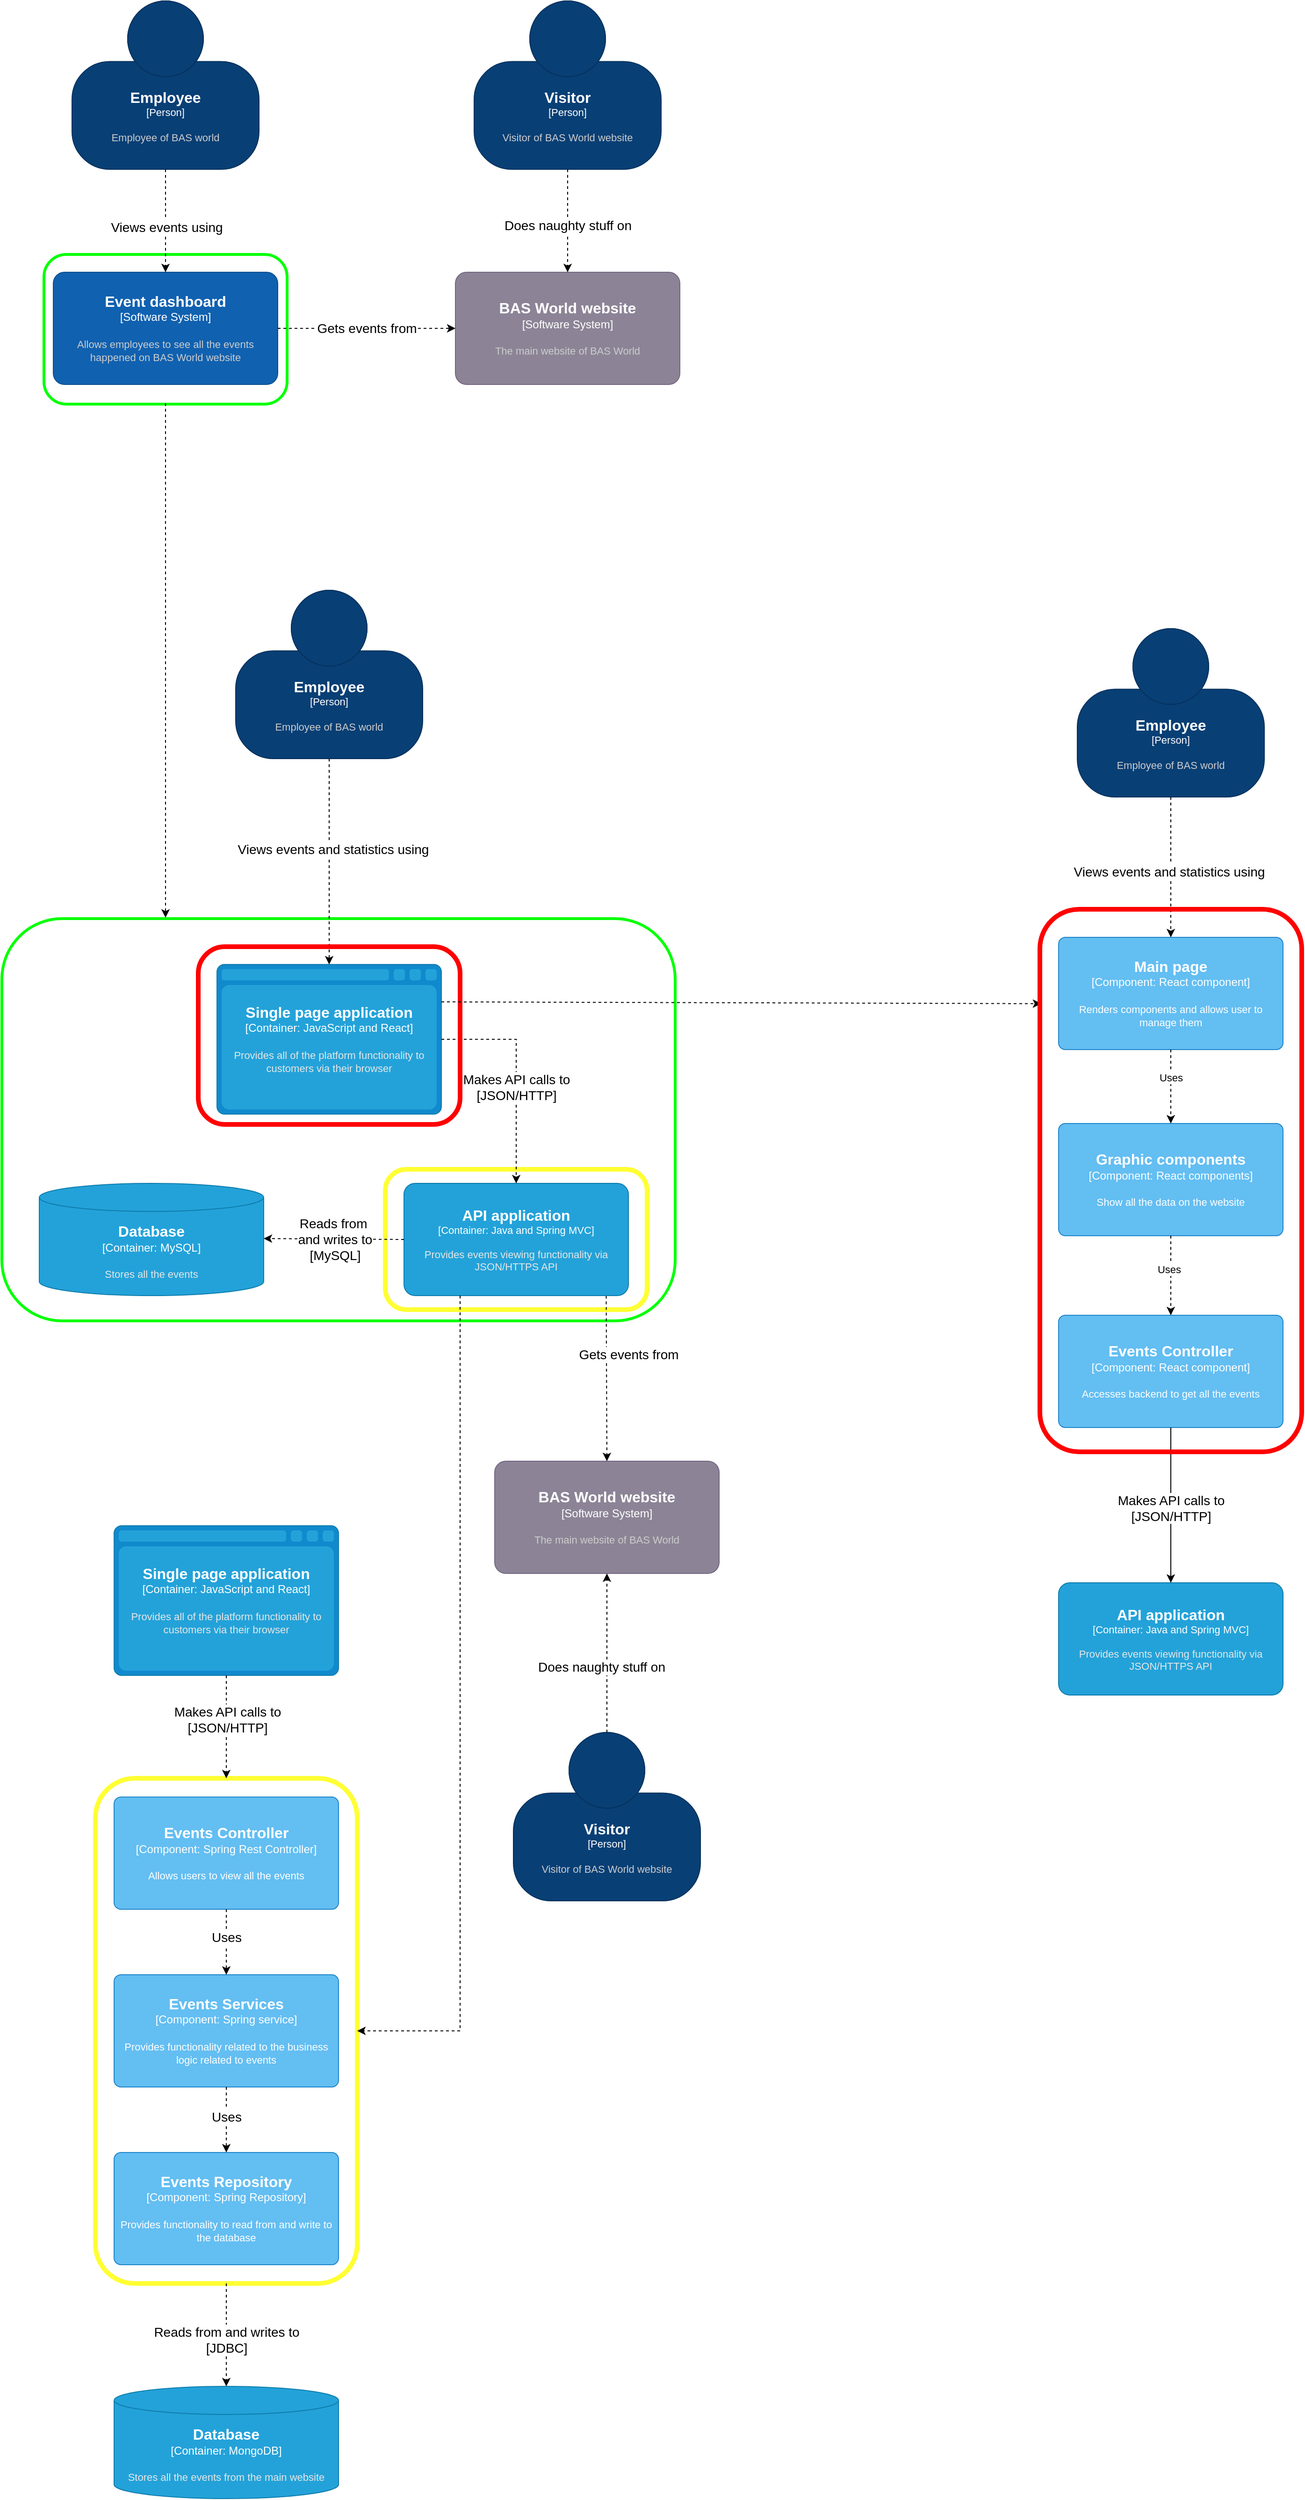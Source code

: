 <mxfile version="24.8.6">
  <diagram name="Страница — 1" id="iFtCCB1Lpac170aaKPpc">
    <mxGraphModel dx="1103" dy="594" grid="1" gridSize="10" guides="1" tooltips="1" connect="1" arrows="1" fold="1" page="1" pageScale="1" pageWidth="1169" pageHeight="827" math="0" shadow="0">
      <root>
        <mxCell id="0" />
        <mxCell id="1" parent="0" />
        <mxCell id="_VTtjqQ9TF57_BV2BsiT-55" value="" style="rounded=1;whiteSpace=wrap;html=1;fillColor=none;strokeWidth=5;strokeColor=#FFFF33;" parent="1" vertex="1">
          <mxGeometry x="120" y="2039" width="280" height="540" as="geometry" />
        </mxCell>
        <mxCell id="_VTtjqQ9TF57_BV2BsiT-54" value="" style="rounded=1;whiteSpace=wrap;html=1;strokeWidth=5;fillColor=none;strokeColor=#FFFF33;" parent="1" vertex="1">
          <mxGeometry x="430" y="1388" width="280" height="150" as="geometry" />
        </mxCell>
        <mxCell id="_VTtjqQ9TF57_BV2BsiT-13" value="" style="rounded=1;whiteSpace=wrap;html=1;strokeWidth=3;strokeColor=#00FF00;fillColor=none;" parent="1" vertex="1">
          <mxGeometry x="65" y="410" width="260" height="160" as="geometry" />
        </mxCell>
        <object placeholders="1" c4Name="Employee" c4Type="Person" c4Description="Employee of BAS world" label="&lt;font style=&quot;font-size: 16px&quot;&gt;&lt;b&gt;%c4Name%&lt;/b&gt;&lt;/font&gt;&lt;div&gt;[%c4Type%]&lt;/div&gt;&lt;br&gt;&lt;div&gt;&lt;font style=&quot;font-size: 11px&quot;&gt;&lt;font color=&quot;#cccccc&quot;&gt;%c4Description%&lt;/font&gt;&lt;/div&gt;" id="_VTtjqQ9TF57_BV2BsiT-1">
          <mxCell style="html=1;fontSize=11;dashed=0;whiteSpace=wrap;fillColor=#083F75;strokeColor=#06315C;fontColor=#ffffff;shape=mxgraph.c4.person2;align=center;metaEdit=1;points=[[0.5,0,0],[1,0.5,0],[1,0.75,0],[0.75,1,0],[0.5,1,0],[0.25,1,0],[0,0.75,0],[0,0.5,0]];resizable=0;" parent="1" vertex="1">
            <mxGeometry x="95" y="139" width="200" height="180" as="geometry" />
          </mxCell>
        </object>
        <object placeholders="1" c4Name="Visitor" c4Type="Person" c4Description="Visitor of BAS World website" label="&lt;font style=&quot;font-size: 16px&quot;&gt;&lt;b&gt;%c4Name%&lt;/b&gt;&lt;/font&gt;&lt;div&gt;[%c4Type%]&lt;/div&gt;&lt;br&gt;&lt;div&gt;&lt;font style=&quot;font-size: 11px&quot;&gt;&lt;font color=&quot;#cccccc&quot;&gt;%c4Description%&lt;/font&gt;&lt;/div&gt;" id="_VTtjqQ9TF57_BV2BsiT-2">
          <mxCell style="html=1;fontSize=11;dashed=0;whiteSpace=wrap;fillColor=#083F75;strokeColor=#06315C;fontColor=#ffffff;shape=mxgraph.c4.person2;align=center;metaEdit=1;points=[[0.5,0,0],[1,0.5,0],[1,0.75,0],[0.75,1,0],[0.5,1,0],[0.25,1,0],[0,0.75,0],[0,0.5,0]];resizable=0;" parent="1" vertex="1">
            <mxGeometry x="525" y="139" width="200" height="180" as="geometry" />
          </mxCell>
        </object>
        <object placeholders="1" c4Name="Event dashboard" c4Type="Software System" c4Description="Allows employees to see all the events happened on BAS World website" label="&lt;font style=&quot;font-size: 16px&quot;&gt;&lt;b&gt;%c4Name%&lt;/b&gt;&lt;/font&gt;&lt;div&gt;[%c4Type%]&lt;/div&gt;&lt;br&gt;&lt;div&gt;&lt;font style=&quot;font-size: 11px&quot;&gt;&lt;font color=&quot;#cccccc&quot;&gt;%c4Description%&lt;/font&gt;&lt;/div&gt;" id="_VTtjqQ9TF57_BV2BsiT-3">
          <mxCell style="rounded=1;whiteSpace=wrap;html=1;labelBackgroundColor=none;fillColor=#1061B0;fontColor=#ffffff;align=center;arcSize=10;strokeColor=#0D5091;metaEdit=1;resizable=0;points=[[0.25,0,0],[0.5,0,0],[0.75,0,0],[1,0.25,0],[1,0.5,0],[1,0.75,0],[0.75,1,0],[0.5,1,0],[0.25,1,0],[0,0.75,0],[0,0.5,0],[0,0.25,0]];" parent="1" vertex="1">
            <mxGeometry x="75" y="429" width="240" height="120" as="geometry" />
          </mxCell>
        </object>
        <object placeholders="1" c4Name="BAS World website" c4Type="Software System" c4Description="The main website of BAS World" label="&lt;font style=&quot;font-size: 16px&quot;&gt;&lt;b&gt;%c4Name%&lt;/b&gt;&lt;/font&gt;&lt;div&gt;[%c4Type%]&lt;/div&gt;&lt;br&gt;&lt;div&gt;&lt;font style=&quot;font-size: 11px&quot;&gt;&lt;font color=&quot;#cccccc&quot;&gt;%c4Description%&lt;/font&gt;&lt;/div&gt;" id="_VTtjqQ9TF57_BV2BsiT-5">
          <mxCell style="rounded=1;whiteSpace=wrap;html=1;labelBackgroundColor=none;fillColor=#8C8496;fontColor=#ffffff;align=center;arcSize=10;strokeColor=#736782;metaEdit=1;resizable=0;points=[[0.25,0,0],[0.5,0,0],[0.75,0,0],[1,0.25,0],[1,0.5,0],[1,0.75,0],[0.75,1,0],[0.5,1,0],[0.25,1,0],[0,0.75,0],[0,0.5,0],[0,0.25,0]];" parent="1" vertex="1">
            <mxGeometry x="505" y="429" width="240" height="120" as="geometry" />
          </mxCell>
        </object>
        <mxCell id="_VTtjqQ9TF57_BV2BsiT-7" value="" style="endArrow=classic;html=1;rounded=0;dashed=1;exitX=0.5;exitY=1;exitDx=0;exitDy=0;exitPerimeter=0;entryX=0.5;entryY=0;entryDx=0;entryDy=0;entryPerimeter=0;" parent="1" source="_VTtjqQ9TF57_BV2BsiT-1" target="_VTtjqQ9TF57_BV2BsiT-3" edge="1">
          <mxGeometry width="50" height="50" relative="1" as="geometry">
            <mxPoint x="-145" y="209" as="sourcePoint" />
            <mxPoint x="-95" y="159" as="targetPoint" />
          </mxGeometry>
        </mxCell>
        <mxCell id="_VTtjqQ9TF57_BV2BsiT-9" value="&lt;font style=&quot;font-size: 14px;&quot;&gt;Views events using&lt;/font&gt;" style="edgeLabel;html=1;align=center;verticalAlign=middle;resizable=0;points=[];" parent="_VTtjqQ9TF57_BV2BsiT-7" vertex="1" connectable="0">
          <mxGeometry x="0.127" y="1" relative="1" as="geometry">
            <mxPoint as="offset" />
          </mxGeometry>
        </mxCell>
        <mxCell id="_VTtjqQ9TF57_BV2BsiT-8" value="" style="endArrow=classic;html=1;rounded=0;dashed=1;exitX=0.5;exitY=1;exitDx=0;exitDy=0;exitPerimeter=0;entryX=0.5;entryY=0;entryDx=0;entryDy=0;entryPerimeter=0;" parent="1" source="_VTtjqQ9TF57_BV2BsiT-2" target="_VTtjqQ9TF57_BV2BsiT-5" edge="1">
          <mxGeometry width="50" height="50" relative="1" as="geometry">
            <mxPoint x="-75" y="179" as="sourcePoint" />
            <mxPoint x="-25" y="129" as="targetPoint" />
          </mxGeometry>
        </mxCell>
        <mxCell id="_VTtjqQ9TF57_BV2BsiT-10" value="&lt;font style=&quot;font-size: 14px;&quot;&gt;Does naughty stuff on&lt;/font&gt;" style="edgeLabel;html=1;align=center;verticalAlign=middle;resizable=0;points=[];" parent="_VTtjqQ9TF57_BV2BsiT-8" vertex="1" connectable="0">
          <mxGeometry x="-0.073" y="3" relative="1" as="geometry">
            <mxPoint x="-3" y="9" as="offset" />
          </mxGeometry>
        </mxCell>
        <mxCell id="_VTtjqQ9TF57_BV2BsiT-11" value="" style="endArrow=classic;html=1;rounded=0;exitX=1;exitY=0.5;exitDx=0;exitDy=0;exitPerimeter=0;entryX=0;entryY=0.5;entryDx=0;entryDy=0;entryPerimeter=0;dashed=1;" parent="1" source="_VTtjqQ9TF57_BV2BsiT-3" target="_VTtjqQ9TF57_BV2BsiT-5" edge="1">
          <mxGeometry width="50" height="50" relative="1" as="geometry">
            <mxPoint x="345" y="799" as="sourcePoint" />
            <mxPoint x="395" y="749" as="targetPoint" />
          </mxGeometry>
        </mxCell>
        <mxCell id="_VTtjqQ9TF57_BV2BsiT-12" value="&lt;font style=&quot;font-size: 14px;&quot;&gt;Gets events from&lt;/font&gt;" style="edgeLabel;html=1;align=center;verticalAlign=middle;resizable=0;points=[];" parent="_VTtjqQ9TF57_BV2BsiT-11" vertex="1" connectable="0">
          <mxGeometry x="-0.263" y="-2" relative="1" as="geometry">
            <mxPoint x="25" y="-2" as="offset" />
          </mxGeometry>
        </mxCell>
        <mxCell id="_VTtjqQ9TF57_BV2BsiT-17" value="" style="endArrow=classic;html=1;rounded=0;exitX=0.5;exitY=1;exitDx=0;exitDy=0;entryX=0.25;entryY=0;entryDx=0;entryDy=0;dashed=1;" parent="1" edge="1">
          <mxGeometry width="50" height="50" relative="1" as="geometry">
            <mxPoint x="195" y="569" as="sourcePoint" />
            <mxPoint x="195" y="1119" as="targetPoint" />
          </mxGeometry>
        </mxCell>
        <mxCell id="_VTtjqQ9TF57_BV2BsiT-18" value="" style="rounded=1;whiteSpace=wrap;html=1;strokeWidth=3;strokeColor=#00FF00;fillColor=none;" parent="1" vertex="1">
          <mxGeometry x="20" y="1120" width="720" height="430" as="geometry" />
        </mxCell>
        <object placeholders="1" c4Name="Employee" c4Type="Person" c4Description="Employee of BAS world" label="&lt;font style=&quot;font-size: 16px&quot;&gt;&lt;b&gt;%c4Name%&lt;/b&gt;&lt;/font&gt;&lt;div&gt;[%c4Type%]&lt;/div&gt;&lt;br&gt;&lt;div&gt;&lt;font style=&quot;font-size: 11px&quot;&gt;&lt;font color=&quot;#cccccc&quot;&gt;%c4Description%&lt;/font&gt;&lt;/div&gt;" id="_VTtjqQ9TF57_BV2BsiT-19">
          <mxCell style="html=1;fontSize=11;dashed=0;whiteSpace=wrap;fillColor=#083F75;strokeColor=#06315C;fontColor=#ffffff;shape=mxgraph.c4.person2;align=center;metaEdit=1;points=[[0.5,0,0],[1,0.5,0],[1,0.75,0],[0.75,1,0],[0.5,1,0],[0.25,1,0],[0,0.75,0],[0,0.5,0]];resizable=0;" parent="1" vertex="1">
            <mxGeometry x="270" y="769" width="200" height="180" as="geometry" />
          </mxCell>
        </object>
        <object placeholders="1" c4Name="Visitor" c4Type="Person" c4Description="Visitor of BAS World website" label="&lt;font style=&quot;font-size: 16px&quot;&gt;&lt;b&gt;%c4Name%&lt;/b&gt;&lt;/font&gt;&lt;div&gt;[%c4Type%]&lt;/div&gt;&lt;br&gt;&lt;div&gt;&lt;font style=&quot;font-size: 11px&quot;&gt;&lt;font color=&quot;#cccccc&quot;&gt;%c4Description%&lt;/font&gt;&lt;/div&gt;" id="_VTtjqQ9TF57_BV2BsiT-20">
          <mxCell style="html=1;fontSize=11;dashed=0;whiteSpace=wrap;fillColor=#083F75;strokeColor=#06315C;fontColor=#ffffff;shape=mxgraph.c4.person2;align=center;metaEdit=1;points=[[0.5,0,0],[1,0.5,0],[1,0.75,0],[0.75,1,0],[0.5,1,0],[0.25,1,0],[0,0.75,0],[0,0.5,0]];resizable=0;" parent="1" vertex="1">
            <mxGeometry x="567" y="1990" width="200" height="180" as="geometry" />
          </mxCell>
        </object>
        <object placeholders="1" c4Name="BAS World website" c4Type="Software System" c4Description="The main website of BAS World" label="&lt;font style=&quot;font-size: 16px&quot;&gt;&lt;b&gt;%c4Name%&lt;/b&gt;&lt;/font&gt;&lt;div&gt;[%c4Type%]&lt;/div&gt;&lt;br&gt;&lt;div&gt;&lt;font style=&quot;font-size: 11px&quot;&gt;&lt;font color=&quot;#cccccc&quot;&gt;%c4Description%&lt;/font&gt;&lt;/div&gt;" id="_VTtjqQ9TF57_BV2BsiT-22">
          <mxCell style="rounded=1;whiteSpace=wrap;html=1;labelBackgroundColor=none;fillColor=#8C8496;fontColor=#ffffff;align=center;arcSize=10;strokeColor=#736782;metaEdit=1;resizable=0;points=[[0.25,0,0],[0.5,0,0],[0.75,0,0],[1,0.25,0],[1,0.5,0],[1,0.75,0],[0.75,1,0],[0.5,1,0],[0.25,1,0],[0,0.75,0],[0,0.5,0],[0,0.25,0]];" parent="1" vertex="1">
            <mxGeometry x="547" y="1700" width="240" height="120" as="geometry" />
          </mxCell>
        </object>
        <mxCell id="_VTtjqQ9TF57_BV2BsiT-25" value="" style="endArrow=classic;html=1;rounded=0;dashed=1;exitX=0.5;exitY=0;exitDx=0;exitDy=0;exitPerimeter=0;entryX=0.5;entryY=1;entryDx=0;entryDy=0;entryPerimeter=0;" parent="1" source="_VTtjqQ9TF57_BV2BsiT-20" edge="1" target="_VTtjqQ9TF57_BV2BsiT-22">
          <mxGeometry width="50" height="50" relative="1" as="geometry">
            <mxPoint x="490" y="999" as="sourcePoint" />
            <mxPoint x="1020" y="1402" as="targetPoint" />
          </mxGeometry>
        </mxCell>
        <mxCell id="_VTtjqQ9TF57_BV2BsiT-26" value="&lt;font style=&quot;font-size: 14px;&quot;&gt;Does naughty stuff on&lt;/font&gt;" style="edgeLabel;html=1;align=center;verticalAlign=middle;resizable=0;points=[];" parent="_VTtjqQ9TF57_BV2BsiT-25" vertex="1" connectable="0">
          <mxGeometry x="-0.073" y="3" relative="1" as="geometry">
            <mxPoint x="-3" y="9" as="offset" />
          </mxGeometry>
        </mxCell>
        <mxCell id="_VTtjqQ9TF57_BV2BsiT-27" value="" style="endArrow=classic;html=1;rounded=0;entryX=0.5;entryY=0;entryDx=0;entryDy=0;entryPerimeter=0;dashed=1;exitX=0.901;exitY=1.002;exitDx=0;exitDy=0;exitPerimeter=0;" parent="1" source="_VTtjqQ9TF57_BV2BsiT-31" edge="1" target="_VTtjqQ9TF57_BV2BsiT-22">
          <mxGeometry width="50" height="50" relative="1" as="geometry">
            <mxPoint x="1230" y="1309" as="sourcePoint" />
            <mxPoint x="900" y="1462" as="targetPoint" />
          </mxGeometry>
        </mxCell>
        <mxCell id="_VTtjqQ9TF57_BV2BsiT-28" value="&lt;font style=&quot;font-size: 14px;&quot;&gt;Gets events from&lt;/font&gt;" style="edgeLabel;html=1;align=center;verticalAlign=middle;resizable=0;points=[];" parent="_VTtjqQ9TF57_BV2BsiT-27" vertex="1" connectable="0">
          <mxGeometry x="-0.263" y="-2" relative="1" as="geometry">
            <mxPoint x="25" y="-2" as="offset" />
          </mxGeometry>
        </mxCell>
        <object placeholders="1" c4Name="Single page application" c4Type="Container" c4Technology="JavaScript and React" c4Description="Provides all of the platform functionality to customers via their browser " label="&lt;font style=&quot;font-size: 16px&quot;&gt;&lt;b&gt;%c4Name%&lt;/b&gt;&lt;/font&gt;&lt;div&gt;[%c4Type%:&amp;nbsp;%c4Technology%]&lt;/div&gt;&lt;br&gt;&lt;div&gt;&lt;font style=&quot;font-size: 11px&quot;&gt;&lt;font color=&quot;#E6E6E6&quot;&gt;%c4Description%&lt;/font&gt;&lt;/div&gt;" id="_VTtjqQ9TF57_BV2BsiT-30">
          <mxCell style="shape=mxgraph.c4.webBrowserContainer2;whiteSpace=wrap;html=1;boundedLbl=1;rounded=0;labelBackgroundColor=none;strokeColor=#118ACD;fillColor=#23A2D9;strokeColor=#118ACD;strokeColor2=#0E7DAD;fontSize=12;fontColor=#ffffff;align=center;metaEdit=1;points=[[0.5,0,0],[1,0.25,0],[1,0.5,0],[1,0.75,0],[0.5,1,0],[0,0.75,0],[0,0.5,0],[0,0.25,0]];resizable=0;direction=east;" parent="1" vertex="1">
            <mxGeometry x="250" y="1169" width="240" height="160" as="geometry" />
          </mxCell>
        </object>
        <object placeholders="1" c4Name="API application" c4Type="Container" c4Technology="Java and Spring MVC" c4Description="Provides events viewing functionality via JSON/HTTPS API" label="&lt;font style=&quot;font-size: 16px&quot;&gt;&lt;b&gt;%c4Name%&lt;/b&gt;&lt;/font&gt;&lt;div&gt;[%c4Type%: %c4Technology%]&lt;/div&gt;&lt;br&gt;&lt;div&gt;&lt;font style=&quot;font-size: 11px&quot;&gt;&lt;font color=&quot;#E6E6E6&quot;&gt;%c4Description%&lt;/font&gt;&lt;/div&gt;" id="_VTtjqQ9TF57_BV2BsiT-31">
          <mxCell style="rounded=1;whiteSpace=wrap;html=1;fontSize=11;labelBackgroundColor=none;fillColor=#23A2D9;fontColor=#ffffff;align=center;arcSize=10;strokeColor=#0E7DAD;metaEdit=1;resizable=0;points=[[0.25,0,0],[0.5,0,0],[0.75,0,0],[1,0.25,0],[1,0.5,0],[1,0.75,0],[0.75,1,0],[0.5,1,0],[0.25,1,0],[0,0.75,0],[0,0.5,0],[0,0.25,0]];" parent="1" vertex="1">
            <mxGeometry x="450" y="1403" width="240" height="120" as="geometry" />
          </mxCell>
        </object>
        <object placeholders="1" c4Name="Database" c4Type="Container" c4Technology="MySQL" c4Description="Stores all the events" label="&lt;font style=&quot;font-size: 16px&quot;&gt;&lt;b&gt;%c4Name%&lt;/b&gt;&lt;/font&gt;&lt;div&gt;[%c4Type%:&amp;nbsp;%c4Technology%]&lt;/div&gt;&lt;br&gt;&lt;div&gt;&lt;font style=&quot;font-size: 11px&quot;&gt;&lt;font color=&quot;#E6E6E6&quot;&gt;%c4Description%&lt;/font&gt;&lt;/div&gt;" id="_VTtjqQ9TF57_BV2BsiT-33">
          <mxCell style="shape=cylinder3;size=15;whiteSpace=wrap;html=1;boundedLbl=1;rounded=0;labelBackgroundColor=none;fillColor=#23A2D9;fontSize=12;fontColor=#ffffff;align=center;strokeColor=#0E7DAD;metaEdit=1;points=[[0.5,0,0],[1,0.25,0],[1,0.5,0],[1,0.75,0],[0.5,1,0],[0,0.75,0],[0,0.5,0],[0,0.25,0]];resizable=0;" parent="1" vertex="1">
            <mxGeometry x="60" y="1403" width="240" height="120" as="geometry" />
          </mxCell>
        </object>
        <mxCell id="_VTtjqQ9TF57_BV2BsiT-36" value="" style="endArrow=classic;html=1;rounded=0;exitX=1;exitY=0.5;exitDx=0;exitDy=0;exitPerimeter=0;entryX=0.5;entryY=0;entryDx=0;entryDy=0;entryPerimeter=0;dashed=1;" parent="1" source="_VTtjqQ9TF57_BV2BsiT-30" target="_VTtjqQ9TF57_BV2BsiT-31" edge="1">
          <mxGeometry width="50" height="50" relative="1" as="geometry">
            <mxPoint x="390" y="1392" as="sourcePoint" />
            <mxPoint x="440" y="1342" as="targetPoint" />
            <Array as="points">
              <mxPoint x="570" y="1249" />
            </Array>
          </mxGeometry>
        </mxCell>
        <mxCell id="_VTtjqQ9TF57_BV2BsiT-37" value="&lt;font style=&quot;font-size: 14px;&quot;&gt;Makes API calls to&lt;/font&gt;&lt;div&gt;&lt;font style=&quot;font-size: 14px;&quot;&gt;[JSON/HTTP]&lt;/font&gt;&lt;/div&gt;" style="edgeLabel;html=1;align=center;verticalAlign=middle;resizable=0;points=[];" parent="_VTtjqQ9TF57_BV2BsiT-36" vertex="1" connectable="0">
          <mxGeometry x="0.247" y="1" relative="1" as="geometry">
            <mxPoint x="-1" y="-15" as="offset" />
          </mxGeometry>
        </mxCell>
        <mxCell id="_VTtjqQ9TF57_BV2BsiT-38" value="" style="endArrow=classic;html=1;rounded=0;exitX=0;exitY=0.5;exitDx=0;exitDy=0;exitPerimeter=0;entryX=1;entryY=0.5;entryDx=0;entryDy=0;entryPerimeter=0;dashed=1;" parent="1" source="_VTtjqQ9TF57_BV2BsiT-31" edge="1">
          <mxGeometry width="50" height="50" relative="1" as="geometry">
            <mxPoint x="260" y="1632" as="sourcePoint" />
            <mxPoint x="300" y="1462" as="targetPoint" />
          </mxGeometry>
        </mxCell>
        <mxCell id="_VTtjqQ9TF57_BV2BsiT-39" value="&lt;font style=&quot;font-size: 14px;&quot;&gt;Reads from&amp;nbsp;&lt;/font&gt;&lt;div&gt;&lt;font style=&quot;font-size: 14px;&quot;&gt;and writes to&lt;/font&gt;&lt;/div&gt;&lt;div&gt;&lt;font style=&quot;font-size: 14px;&quot;&gt;[MySQL]&lt;/font&gt;&lt;/div&gt;" style="edgeLabel;html=1;align=center;verticalAlign=middle;resizable=0;points=[];" parent="_VTtjqQ9TF57_BV2BsiT-38" vertex="1" connectable="0">
          <mxGeometry x="-0.086" relative="1" as="geometry">
            <mxPoint x="-6" as="offset" />
          </mxGeometry>
        </mxCell>
        <mxCell id="_VTtjqQ9TF57_BV2BsiT-40" value="" style="endArrow=classic;html=1;rounded=0;exitX=0.5;exitY=1;exitDx=0;exitDy=0;exitPerimeter=0;entryX=0.5;entryY=0;entryDx=0;entryDy=0;entryPerimeter=0;dashed=1;" parent="1" source="_VTtjqQ9TF57_BV2BsiT-19" target="_VTtjqQ9TF57_BV2BsiT-30" edge="1">
          <mxGeometry width="50" height="50" relative="1" as="geometry">
            <mxPoint x="870" y="1399" as="sourcePoint" />
            <mxPoint x="800" y="1029" as="targetPoint" />
          </mxGeometry>
        </mxCell>
        <mxCell id="_VTtjqQ9TF57_BV2BsiT-41" value="&lt;font style=&quot;font-size: 14px;&quot;&gt;Views events and statistics using&lt;/font&gt;" style="edgeLabel;html=1;align=center;verticalAlign=middle;resizable=0;points=[];" parent="_VTtjqQ9TF57_BV2BsiT-40" vertex="1" connectable="0">
          <mxGeometry x="-0.119" y="4" relative="1" as="geometry">
            <mxPoint as="offset" />
          </mxGeometry>
        </mxCell>
        <object placeholders="1" c4Name="Single page application" c4Type="Container" c4Technology="JavaScript and React" c4Description="Provides all of the platform functionality to customers via their browser " label="&lt;font style=&quot;font-size: 16px&quot;&gt;&lt;b&gt;%c4Name%&lt;/b&gt;&lt;/font&gt;&lt;div&gt;[%c4Type%:&amp;nbsp;%c4Technology%]&lt;/div&gt;&lt;br&gt;&lt;div&gt;&lt;font style=&quot;font-size: 11px&quot;&gt;&lt;font color=&quot;#E6E6E6&quot;&gt;%c4Description%&lt;/font&gt;&lt;/div&gt;" id="_VTtjqQ9TF57_BV2BsiT-42">
          <mxCell style="shape=mxgraph.c4.webBrowserContainer2;whiteSpace=wrap;html=1;boundedLbl=1;rounded=0;labelBackgroundColor=none;strokeColor=#118ACD;fillColor=#23A2D9;strokeColor=#118ACD;strokeColor2=#0E7DAD;fontSize=12;fontColor=#ffffff;align=center;metaEdit=1;points=[[0.5,0,0],[1,0.25,0],[1,0.5,0],[1,0.75,0],[0.5,1,0],[0,0.75,0],[0,0.5,0],[0,0.25,0]];resizable=0;direction=east;" parent="1" vertex="1">
            <mxGeometry x="140" y="1769" width="240" height="160" as="geometry" />
          </mxCell>
        </object>
        <object placeholders="1" c4Name="Database" c4Type="Container" c4Technology="MongoDB" c4Description="Stores all the events from the main website" label="&lt;font style=&quot;font-size: 16px&quot;&gt;&lt;b&gt;%c4Name%&lt;/b&gt;&lt;/font&gt;&lt;div&gt;[%c4Type%:&amp;nbsp;%c4Technology%]&lt;/div&gt;&lt;br&gt;&lt;div&gt;&lt;font style=&quot;font-size: 11px&quot;&gt;&lt;font color=&quot;#E6E6E6&quot;&gt;%c4Description%&lt;/font&gt;&lt;/div&gt;" id="_VTtjqQ9TF57_BV2BsiT-43">
          <mxCell style="shape=cylinder3;size=15;whiteSpace=wrap;html=1;boundedLbl=1;rounded=0;labelBackgroundColor=none;fillColor=#23A2D9;fontSize=12;fontColor=#ffffff;align=center;strokeColor=#0E7DAD;metaEdit=1;points=[[0.5,0,0],[1,0.25,0],[1,0.5,0],[1,0.75,0],[0.5,1,0],[0,0.75,0],[0,0.5,0],[0,0.25,0]];resizable=0;" parent="1" vertex="1">
            <mxGeometry x="140" y="2689" width="240" height="120" as="geometry" />
          </mxCell>
        </object>
        <object placeholders="1" c4Name="Events Controller" c4Type="Component" c4Technology="Spring Rest Controller" c4Description="Allows users to view all the events" label="&lt;font style=&quot;font-size: 16px&quot;&gt;&lt;b&gt;%c4Name%&lt;/b&gt;&lt;/font&gt;&lt;div&gt;[%c4Type%: %c4Technology%]&lt;/div&gt;&lt;br&gt;&lt;div&gt;&lt;font style=&quot;font-size: 11px&quot;&gt;%c4Description%&lt;/font&gt;&lt;/div&gt;" id="_VTtjqQ9TF57_BV2BsiT-45">
          <mxCell style="rounded=1;whiteSpace=wrap;html=1;labelBackgroundColor=none;fillColor=#63BEF2;fontColor=#ffffff;align=center;arcSize=6;strokeColor=#2086C9;metaEdit=1;resizable=0;points=[[0.25,0,0],[0.5,0,0],[0.75,0,0],[1,0.25,0],[1,0.5,0],[1,0.75,0],[0.75,1,0],[0.5,1,0],[0.25,1,0],[0,0.75,0],[0,0.5,0],[0,0.25,0]];" parent="1" vertex="1">
            <mxGeometry x="140" y="2059" width="240" height="120" as="geometry" />
          </mxCell>
        </object>
        <object placeholders="1" c4Name="Events Services" c4Type="Component" c4Technology="Spring service" c4Description="Provides functionality related to the business logic related to events" label="&lt;font style=&quot;font-size: 16px&quot;&gt;&lt;b&gt;%c4Name%&lt;/b&gt;&lt;/font&gt;&lt;div&gt;[%c4Type%: %c4Technology%]&lt;/div&gt;&lt;br&gt;&lt;div&gt;&lt;font style=&quot;font-size: 11px&quot;&gt;%c4Description%&lt;/font&gt;&lt;/div&gt;" id="_VTtjqQ9TF57_BV2BsiT-47">
          <mxCell style="rounded=1;whiteSpace=wrap;html=1;labelBackgroundColor=none;fillColor=#63BEF2;fontColor=#ffffff;align=center;arcSize=6;strokeColor=#2086C9;metaEdit=1;resizable=0;points=[[0.25,0,0],[0.5,0,0],[0.75,0,0],[1,0.25,0],[1,0.5,0],[1,0.75,0],[0.75,1,0],[0.5,1,0],[0.25,1,0],[0,0.75,0],[0,0.5,0],[0,0.25,0]];" parent="1" vertex="1">
            <mxGeometry x="140" y="2249" width="240" height="120" as="geometry" />
          </mxCell>
        </object>
        <object placeholders="1" c4Name="Events Repository" c4Type="Component" c4Technology="Spring Repository" c4Description="Provides functionality to read from and write to the database" label="&lt;font style=&quot;font-size: 16px&quot;&gt;&lt;b&gt;%c4Name%&lt;/b&gt;&lt;/font&gt;&lt;div&gt;[%c4Type%: %c4Technology%]&lt;/div&gt;&lt;br&gt;&lt;div&gt;&lt;font style=&quot;font-size: 11px&quot;&gt;%c4Description%&lt;/font&gt;&lt;/div&gt;" id="_VTtjqQ9TF57_BV2BsiT-48">
          <mxCell style="rounded=1;whiteSpace=wrap;html=1;labelBackgroundColor=none;fillColor=#63BEF2;fontColor=#ffffff;align=center;arcSize=6;strokeColor=#2086C9;metaEdit=1;resizable=0;points=[[0.25,0,0],[0.5,0,0],[0.75,0,0],[1,0.25,0],[1,0.5,0],[1,0.75,0],[0.75,1,0],[0.5,1,0],[0.25,1,0],[0,0.75,0],[0,0.5,0],[0,0.25,0]];" parent="1" vertex="1">
            <mxGeometry x="140" y="2439" width="240" height="120" as="geometry" />
          </mxCell>
        </object>
        <mxCell id="_VTtjqQ9TF57_BV2BsiT-49" value="" style="endArrow=classic;html=1;rounded=0;exitX=0.5;exitY=1;exitDx=0;exitDy=0;exitPerimeter=0;dashed=1;entryX=0.5;entryY=0;entryDx=0;entryDy=0;entryPerimeter=0;" parent="1" source="_VTtjqQ9TF57_BV2BsiT-47" target="_VTtjqQ9TF57_BV2BsiT-48" edge="1">
          <mxGeometry width="50" height="50" relative="1" as="geometry">
            <mxPoint x="257.97" y="2369" as="sourcePoint" />
            <mxPoint x="241" y="2412" as="targetPoint" />
          </mxGeometry>
        </mxCell>
        <mxCell id="_VTtjqQ9TF57_BV2BsiT-50" value="&lt;font style=&quot;font-size: 14px;&quot;&gt;Uses&lt;/font&gt;" style="edgeLabel;html=1;align=center;verticalAlign=middle;resizable=0;points=[];" parent="_VTtjqQ9TF57_BV2BsiT-49" vertex="1" connectable="0">
          <mxGeometry x="-0.166" y="-2" relative="1" as="geometry">
            <mxPoint x="2" y="3" as="offset" />
          </mxGeometry>
        </mxCell>
        <mxCell id="_VTtjqQ9TF57_BV2BsiT-51" value="" style="endArrow=classic;html=1;rounded=0;exitX=0.5;exitY=1;exitDx=0;exitDy=0;exitPerimeter=0;entryX=0.5;entryY=0;entryDx=0;entryDy=0;entryPerimeter=0;dashed=1;" parent="1" source="_VTtjqQ9TF57_BV2BsiT-45" target="_VTtjqQ9TF57_BV2BsiT-47" edge="1">
          <mxGeometry width="50" height="50" relative="1" as="geometry">
            <mxPoint x="-80" y="2469" as="sourcePoint" />
            <mxPoint x="-30" y="2419" as="targetPoint" />
          </mxGeometry>
        </mxCell>
        <mxCell id="_VTtjqQ9TF57_BV2BsiT-53" value="&lt;font style=&quot;font-size: 14px;&quot;&gt;Uses&lt;/font&gt;" style="edgeLabel;html=1;align=center;verticalAlign=middle;resizable=0;points=[];" parent="_VTtjqQ9TF57_BV2BsiT-51" vertex="1" connectable="0">
          <mxGeometry x="-0.393" y="-3" relative="1" as="geometry">
            <mxPoint x="3" y="9" as="offset" />
          </mxGeometry>
        </mxCell>
        <mxCell id="_VTtjqQ9TF57_BV2BsiT-56" value="" style="endArrow=classic;html=1;rounded=0;exitX=0.5;exitY=1;exitDx=0;exitDy=0;exitPerimeter=0;entryX=0.5;entryY=0;entryDx=0;entryDy=0;dashed=1;" parent="1" source="_VTtjqQ9TF57_BV2BsiT-42" target="_VTtjqQ9TF57_BV2BsiT-55" edge="1">
          <mxGeometry width="50" height="50" relative="1" as="geometry">
            <mxPoint y="2029" as="sourcePoint" />
            <mxPoint x="120" y="1969" as="targetPoint" />
          </mxGeometry>
        </mxCell>
        <mxCell id="_VTtjqQ9TF57_BV2BsiT-57" value="&lt;font style=&quot;font-size: 14px;&quot;&gt;Makes API calls to&lt;/font&gt;&lt;div&gt;&lt;font style=&quot;font-size: 14px;&quot;&gt;[JSON/HTTP]&lt;/font&gt;&lt;/div&gt;" style="edgeLabel;html=1;align=center;verticalAlign=middle;resizable=0;points=[];" parent="_VTtjqQ9TF57_BV2BsiT-56" vertex="1" connectable="0">
          <mxGeometry x="-0.145" y="1" relative="1" as="geometry">
            <mxPoint as="offset" />
          </mxGeometry>
        </mxCell>
        <mxCell id="_VTtjqQ9TF57_BV2BsiT-58" value="" style="endArrow=classic;html=1;rounded=0;exitX=0.5;exitY=1;exitDx=0;exitDy=0;entryX=0.5;entryY=0;entryDx=0;entryDy=0;entryPerimeter=0;dashed=1;" parent="1" source="_VTtjqQ9TF57_BV2BsiT-55" target="_VTtjqQ9TF57_BV2BsiT-43" edge="1">
          <mxGeometry width="50" height="50" relative="1" as="geometry">
            <mxPoint x="-40" y="2299" as="sourcePoint" />
            <mxPoint x="10" y="2249" as="targetPoint" />
          </mxGeometry>
        </mxCell>
        <mxCell id="_VTtjqQ9TF57_BV2BsiT-59" value="&lt;font style=&quot;font-size: 14px;&quot;&gt;Reads from and writes to&lt;/font&gt;&lt;div&gt;&lt;font style=&quot;font-size: 14px;&quot;&gt;[JDBC]&lt;/font&gt;&lt;/div&gt;" style="edgeLabel;html=1;align=center;verticalAlign=middle;resizable=0;points=[];" parent="_VTtjqQ9TF57_BV2BsiT-58" vertex="1" connectable="0">
          <mxGeometry x="0.223" y="4" relative="1" as="geometry">
            <mxPoint x="-4" y="-8" as="offset" />
          </mxGeometry>
        </mxCell>
        <mxCell id="_VTtjqQ9TF57_BV2BsiT-60" value="" style="endArrow=classic;html=1;rounded=0;exitX=0.25;exitY=1;exitDx=0;exitDy=0;entryX=1;entryY=0.5;entryDx=0;entryDy=0;dashed=1;exitPerimeter=0;" parent="1" target="_VTtjqQ9TF57_BV2BsiT-55" edge="1" source="_VTtjqQ9TF57_BV2BsiT-31">
          <mxGeometry width="50" height="50" relative="1" as="geometry">
            <mxPoint x="545" y="1549" as="sourcePoint" />
            <mxPoint x="230" y="1859" as="targetPoint" />
            <Array as="points">
              <mxPoint x="510" y="2309" />
            </Array>
          </mxGeometry>
        </mxCell>
        <mxCell id="JWRWBswW9QX8F1soIHpN-3" value="" style="rounded=1;whiteSpace=wrap;html=1;strokeWidth=5;fillColor=none;strokeColor=#FF0000;" vertex="1" parent="1">
          <mxGeometry x="230" y="1150" width="280" height="190" as="geometry" />
        </mxCell>
        <mxCell id="JWRWBswW9QX8F1soIHpN-4" value="" style="endArrow=classic;html=1;rounded=0;exitX=1;exitY=0.25;exitDx=0;exitDy=0;exitPerimeter=0;dashed=1;entryX=0.005;entryY=0.174;entryDx=0;entryDy=0;entryPerimeter=0;" edge="1" parent="1" source="_VTtjqQ9TF57_BV2BsiT-30" target="JWRWBswW9QX8F1soIHpN-20">
          <mxGeometry width="50" height="50" relative="1" as="geometry">
            <mxPoint x="870.952" y="1300" as="sourcePoint" />
            <mxPoint x="1260" y="1210" as="targetPoint" />
          </mxGeometry>
        </mxCell>
        <object placeholders="1" c4Name="API application" c4Type="Container" c4Technology="Java and Spring MVC" c4Description="Provides events viewing functionality via JSON/HTTPS API" label="&lt;font style=&quot;font-size: 16px&quot;&gt;&lt;b&gt;%c4Name%&lt;/b&gt;&lt;/font&gt;&lt;div&gt;[%c4Type%: %c4Technology%]&lt;/div&gt;&lt;br&gt;&lt;div&gt;&lt;font style=&quot;font-size: 11px&quot;&gt;&lt;font color=&quot;#E6E6E6&quot;&gt;%c4Description%&lt;/font&gt;&lt;/div&gt;" id="JWRWBswW9QX8F1soIHpN-6">
          <mxCell style="rounded=1;whiteSpace=wrap;html=1;fontSize=11;labelBackgroundColor=none;fillColor=#23A2D9;fontColor=#ffffff;align=center;arcSize=10;strokeColor=#0E7DAD;metaEdit=1;resizable=0;points=[[0.25,0,0],[0.5,0,0],[0.75,0,0],[1,0.25,0],[1,0.5,0],[1,0.75,0],[0.75,1,0],[0.5,1,0],[0.25,1,0],[0,0.75,0],[0,0.5,0],[0,0.25,0]];" vertex="1" parent="1">
            <mxGeometry x="1150" y="1830" width="240" height="120" as="geometry" />
          </mxCell>
        </object>
        <object placeholders="1" c4Name="Employee" c4Type="Person" c4Description="Employee of BAS world" label="&lt;font style=&quot;font-size: 16px&quot;&gt;&lt;b&gt;%c4Name%&lt;/b&gt;&lt;/font&gt;&lt;div&gt;[%c4Type%]&lt;/div&gt;&lt;br&gt;&lt;div&gt;&lt;font style=&quot;font-size: 11px&quot;&gt;&lt;font color=&quot;#cccccc&quot;&gt;%c4Description%&lt;/font&gt;&lt;/div&gt;" id="JWRWBswW9QX8F1soIHpN-7">
          <mxCell style="html=1;fontSize=11;dashed=0;whiteSpace=wrap;fillColor=#083F75;strokeColor=#06315C;fontColor=#ffffff;shape=mxgraph.c4.person2;align=center;metaEdit=1;points=[[0.5,0,0],[1,0.5,0],[1,0.75,0],[0.75,1,0],[0.5,1,0],[0.25,1,0],[0,0.75,0],[0,0.5,0]];resizable=0;" vertex="1" parent="1">
            <mxGeometry x="1170" y="810" width="200" height="180" as="geometry" />
          </mxCell>
        </object>
        <object placeholders="1" c4Name="Events Controller" c4Type="Component" c4Technology="React component" c4Description="Accesses backend to get all the events" label="&lt;font style=&quot;font-size: 16px&quot;&gt;&lt;b&gt;%c4Name%&lt;/b&gt;&lt;/font&gt;&lt;div&gt;[%c4Type%: %c4Technology%]&lt;/div&gt;&lt;br&gt;&lt;div&gt;&lt;font style=&quot;font-size: 11px&quot;&gt;%c4Description%&lt;/font&gt;&lt;/div&gt;" id="JWRWBswW9QX8F1soIHpN-8">
          <mxCell style="rounded=1;whiteSpace=wrap;html=1;labelBackgroundColor=none;fillColor=#63BEF2;fontColor=#ffffff;align=center;arcSize=6;strokeColor=#2086C9;metaEdit=1;resizable=0;points=[[0.25,0,0],[0.5,0,0],[0.75,0,0],[1,0.25,0],[1,0.5,0],[1,0.75,0],[0.75,1,0],[0.5,1,0],[0.25,1,0],[0,0.75,0],[0,0.5,0],[0,0.25,0]];" vertex="1" parent="1">
            <mxGeometry x="1150" y="1544" width="240" height="120" as="geometry" />
          </mxCell>
        </object>
        <object placeholders="1" c4Name="Graphic components" c4Type="Component" c4Technology="React components" c4Description="Show all the data on the website" label="&lt;font style=&quot;font-size: 16px&quot;&gt;&lt;b&gt;%c4Name%&lt;/b&gt;&lt;/font&gt;&lt;div&gt;[%c4Type%: %c4Technology%]&lt;/div&gt;&lt;br&gt;&lt;div&gt;&lt;font style=&quot;font-size: 11px&quot;&gt;%c4Description%&lt;/font&gt;&lt;/div&gt;" id="JWRWBswW9QX8F1soIHpN-9">
          <mxCell style="rounded=1;whiteSpace=wrap;html=1;labelBackgroundColor=none;fillColor=#63BEF2;fontColor=#ffffff;align=center;arcSize=6;strokeColor=#2086C9;metaEdit=1;resizable=0;points=[[0.25,0,0],[0.5,0,0],[0.75,0,0],[1,0.25,0],[1,0.5,0],[1,0.75,0],[0.75,1,0],[0.5,1,0],[0.25,1,0],[0,0.75,0],[0,0.5,0],[0,0.25,0]];" vertex="1" parent="1">
            <mxGeometry x="1150" y="1339" width="240" height="120" as="geometry" />
          </mxCell>
        </object>
        <object placeholders="1" c4Name="Main page" c4Type="Component" c4Technology="React component" c4Description="Renders components and allows user to manage them" label="&lt;font style=&quot;font-size: 16px&quot;&gt;&lt;b&gt;%c4Name%&lt;/b&gt;&lt;/font&gt;&lt;div&gt;[%c4Type%: %c4Technology%]&lt;/div&gt;&lt;br&gt;&lt;div&gt;&lt;font style=&quot;font-size: 11px&quot;&gt;%c4Description%&lt;/font&gt;&lt;/div&gt;" id="JWRWBswW9QX8F1soIHpN-10">
          <mxCell style="rounded=1;whiteSpace=wrap;html=1;labelBackgroundColor=none;fillColor=#63BEF2;fontColor=#ffffff;align=center;arcSize=6;strokeColor=#2086C9;metaEdit=1;resizable=0;points=[[0.25,0,0],[0.5,0,0],[0.75,0,0],[1,0.25,0],[1,0.5,0],[1,0.75,0],[0.75,1,0],[0.5,1,0],[0.25,1,0],[0,0.75,0],[0,0.5,0],[0,0.25,0]];" vertex="1" parent="1">
            <mxGeometry x="1150" y="1140" width="240" height="120" as="geometry" />
          </mxCell>
        </object>
        <mxCell id="JWRWBswW9QX8F1soIHpN-11" value="" style="endArrow=classic;html=1;rounded=0;exitX=0.5;exitY=1;exitDx=0;exitDy=0;exitPerimeter=0;entryX=0.5;entryY=0;entryDx=0;entryDy=0;entryPerimeter=0;dashed=1;" edge="1" parent="1" source="JWRWBswW9QX8F1soIHpN-10" target="JWRWBswW9QX8F1soIHpN-9">
          <mxGeometry width="50" height="50" relative="1" as="geometry">
            <mxPoint x="1020" y="1480" as="sourcePoint" />
            <mxPoint x="1070" y="1430" as="targetPoint" />
          </mxGeometry>
        </mxCell>
        <mxCell id="JWRWBswW9QX8F1soIHpN-12" value="Uses" style="edgeLabel;html=1;align=center;verticalAlign=middle;resizable=0;points=[];" vertex="1" connectable="0" parent="JWRWBswW9QX8F1soIHpN-11">
          <mxGeometry x="-0.475" y="-1" relative="1" as="geometry">
            <mxPoint x="1" y="9" as="offset" />
          </mxGeometry>
        </mxCell>
        <mxCell id="JWRWBswW9QX8F1soIHpN-13" value="" style="endArrow=classic;html=1;rounded=0;exitX=0.5;exitY=1;exitDx=0;exitDy=0;exitPerimeter=0;entryX=0.5;entryY=0;entryDx=0;entryDy=0;entryPerimeter=0;dashed=1;" edge="1" parent="1" source="JWRWBswW9QX8F1soIHpN-9" target="JWRWBswW9QX8F1soIHpN-8">
          <mxGeometry width="50" height="50" relative="1" as="geometry">
            <mxPoint x="950" y="1480" as="sourcePoint" />
            <mxPoint x="1000" y="1430" as="targetPoint" />
          </mxGeometry>
        </mxCell>
        <mxCell id="JWRWBswW9QX8F1soIHpN-14" value="Uses" style="edgeLabel;html=1;align=center;verticalAlign=middle;resizable=0;points=[];" vertex="1" connectable="0" parent="JWRWBswW9QX8F1soIHpN-13">
          <mxGeometry x="-0.15" y="-2" relative="1" as="geometry">
            <mxPoint as="offset" />
          </mxGeometry>
        </mxCell>
        <mxCell id="JWRWBswW9QX8F1soIHpN-16" value="" style="endArrow=classic;html=1;rounded=0;exitX=0.5;exitY=1;exitDx=0;exitDy=0;exitPerimeter=0;" edge="1" parent="1" source="JWRWBswW9QX8F1soIHpN-8" target="JWRWBswW9QX8F1soIHpN-6">
          <mxGeometry width="50" height="50" relative="1" as="geometry">
            <mxPoint x="810" y="1440" as="sourcePoint" />
            <mxPoint x="860" y="1390" as="targetPoint" />
          </mxGeometry>
        </mxCell>
        <mxCell id="JWRWBswW9QX8F1soIHpN-17" value="&lt;font style=&quot;font-size: 14px;&quot;&gt;Makes API calls to&lt;/font&gt;&lt;div&gt;&lt;font style=&quot;font-size: 14px;&quot;&gt;[JSON/HTTP]&lt;/font&gt;&lt;/div&gt;" style="edgeLabel;html=1;align=center;verticalAlign=middle;resizable=0;points=[];" vertex="1" connectable="0" parent="JWRWBswW9QX8F1soIHpN-16">
          <mxGeometry x="0.12" y="-2" relative="1" as="geometry">
            <mxPoint x="2" y="-7" as="offset" />
          </mxGeometry>
        </mxCell>
        <mxCell id="JWRWBswW9QX8F1soIHpN-18" value="" style="endArrow=classic;html=1;rounded=0;entryX=0.5;entryY=0;entryDx=0;entryDy=0;entryPerimeter=0;exitX=0.5;exitY=1;exitDx=0;exitDy=0;exitPerimeter=0;dashed=1;" edge="1" parent="1" source="JWRWBswW9QX8F1soIHpN-7" target="JWRWBswW9QX8F1soIHpN-10">
          <mxGeometry width="50" height="50" relative="1" as="geometry">
            <mxPoint x="860" y="1030" as="sourcePoint" />
            <mxPoint x="910" y="980" as="targetPoint" />
          </mxGeometry>
        </mxCell>
        <mxCell id="JWRWBswW9QX8F1soIHpN-19" value="&lt;span style=&quot;font-size: 14px;&quot;&gt;Views events and statistics using&lt;/span&gt;" style="edgeLabel;html=1;align=center;verticalAlign=middle;resizable=0;points=[];" vertex="1" connectable="0" parent="JWRWBswW9QX8F1soIHpN-18">
          <mxGeometry x="0.062" y="-2" relative="1" as="geometry">
            <mxPoint as="offset" />
          </mxGeometry>
        </mxCell>
        <mxCell id="JWRWBswW9QX8F1soIHpN-20" value="" style="rounded=1;whiteSpace=wrap;html=1;strokeWidth=5;fillColor=none;strokeColor=#FF0000;" vertex="1" parent="1">
          <mxGeometry x="1130" y="1110" width="280" height="580" as="geometry" />
        </mxCell>
      </root>
    </mxGraphModel>
  </diagram>
</mxfile>
